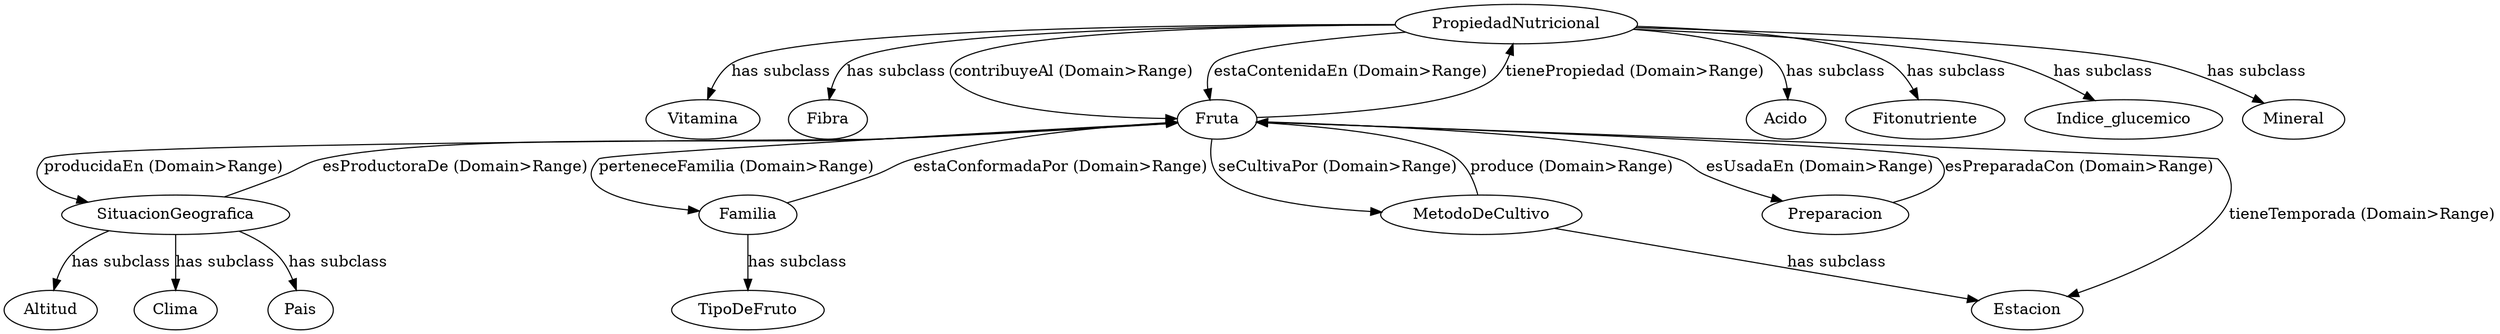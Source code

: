 digraph g {
	"PropiedadNutricional" -> "Vitamina" [label="has subclass"]
	"PropiedadNutricional" -> "Fibra" [label="has subclass"]
	"SituacionGeografica" -> "Altitud" [label="has subclass"]
	"Familia" -> "TipoDeFruto" [label="has subclass"]
	"Fruta" -> "MetodoDeCultivo" [label="seCultivaPor (Domain>Range)"]
	"Preparacion" -> "Fruta" [label="esPreparadaCon (Domain>Range)"]
	"MetodoDeCultivo" -> "Fruta" [label="produce (Domain>Range)"]
	"PropiedadNutricional" -> "Fruta" [label="contribuyeAl (Domain>Range)"]
	"SituacionGeografica" -> "Clima" [label="has subclass"]
	"Fruta" -> "Familia" [label="perteneceFamilia (Domain>Range)"]
	"PropiedadNutricional" -> "Acido" [label="has subclass"]
	"PropiedadNutricional" -> "Fitonutriente" [label="has subclass"]
	"Familia" -> "Fruta" [label="estaConformadaPor (Domain>Range)"]
	"Fruta" -> "SituacionGeografica" [label="producidaEn (Domain>Range)"]
	"Fruta" -> "Estacion" [label="tieneTemporada (Domain>Range)"]
	"MetodoDeCultivo" -> "Estacion" [label="has subclass"]
	"PropiedadNutricional" -> "Indice_glucemico" [label="has subclass"]
	"PropiedadNutricional" -> "Mineral" [label="has subclass"]
	"Fruta" -> "PropiedadNutricional" [label="tienePropiedad (Domain>Range)"]
	"Fruta" -> "Preparacion" [label="esUsadaEn (Domain>Range)"]
	"SituacionGeografica" -> "Fruta" [label="esProductoraDe (Domain>Range)"]
	"PropiedadNutricional" -> "Fruta" [label="estaContenidaEn (Domain>Range)"]
	"SituacionGeografica" -> "Pais" [label="has subclass"]
}
